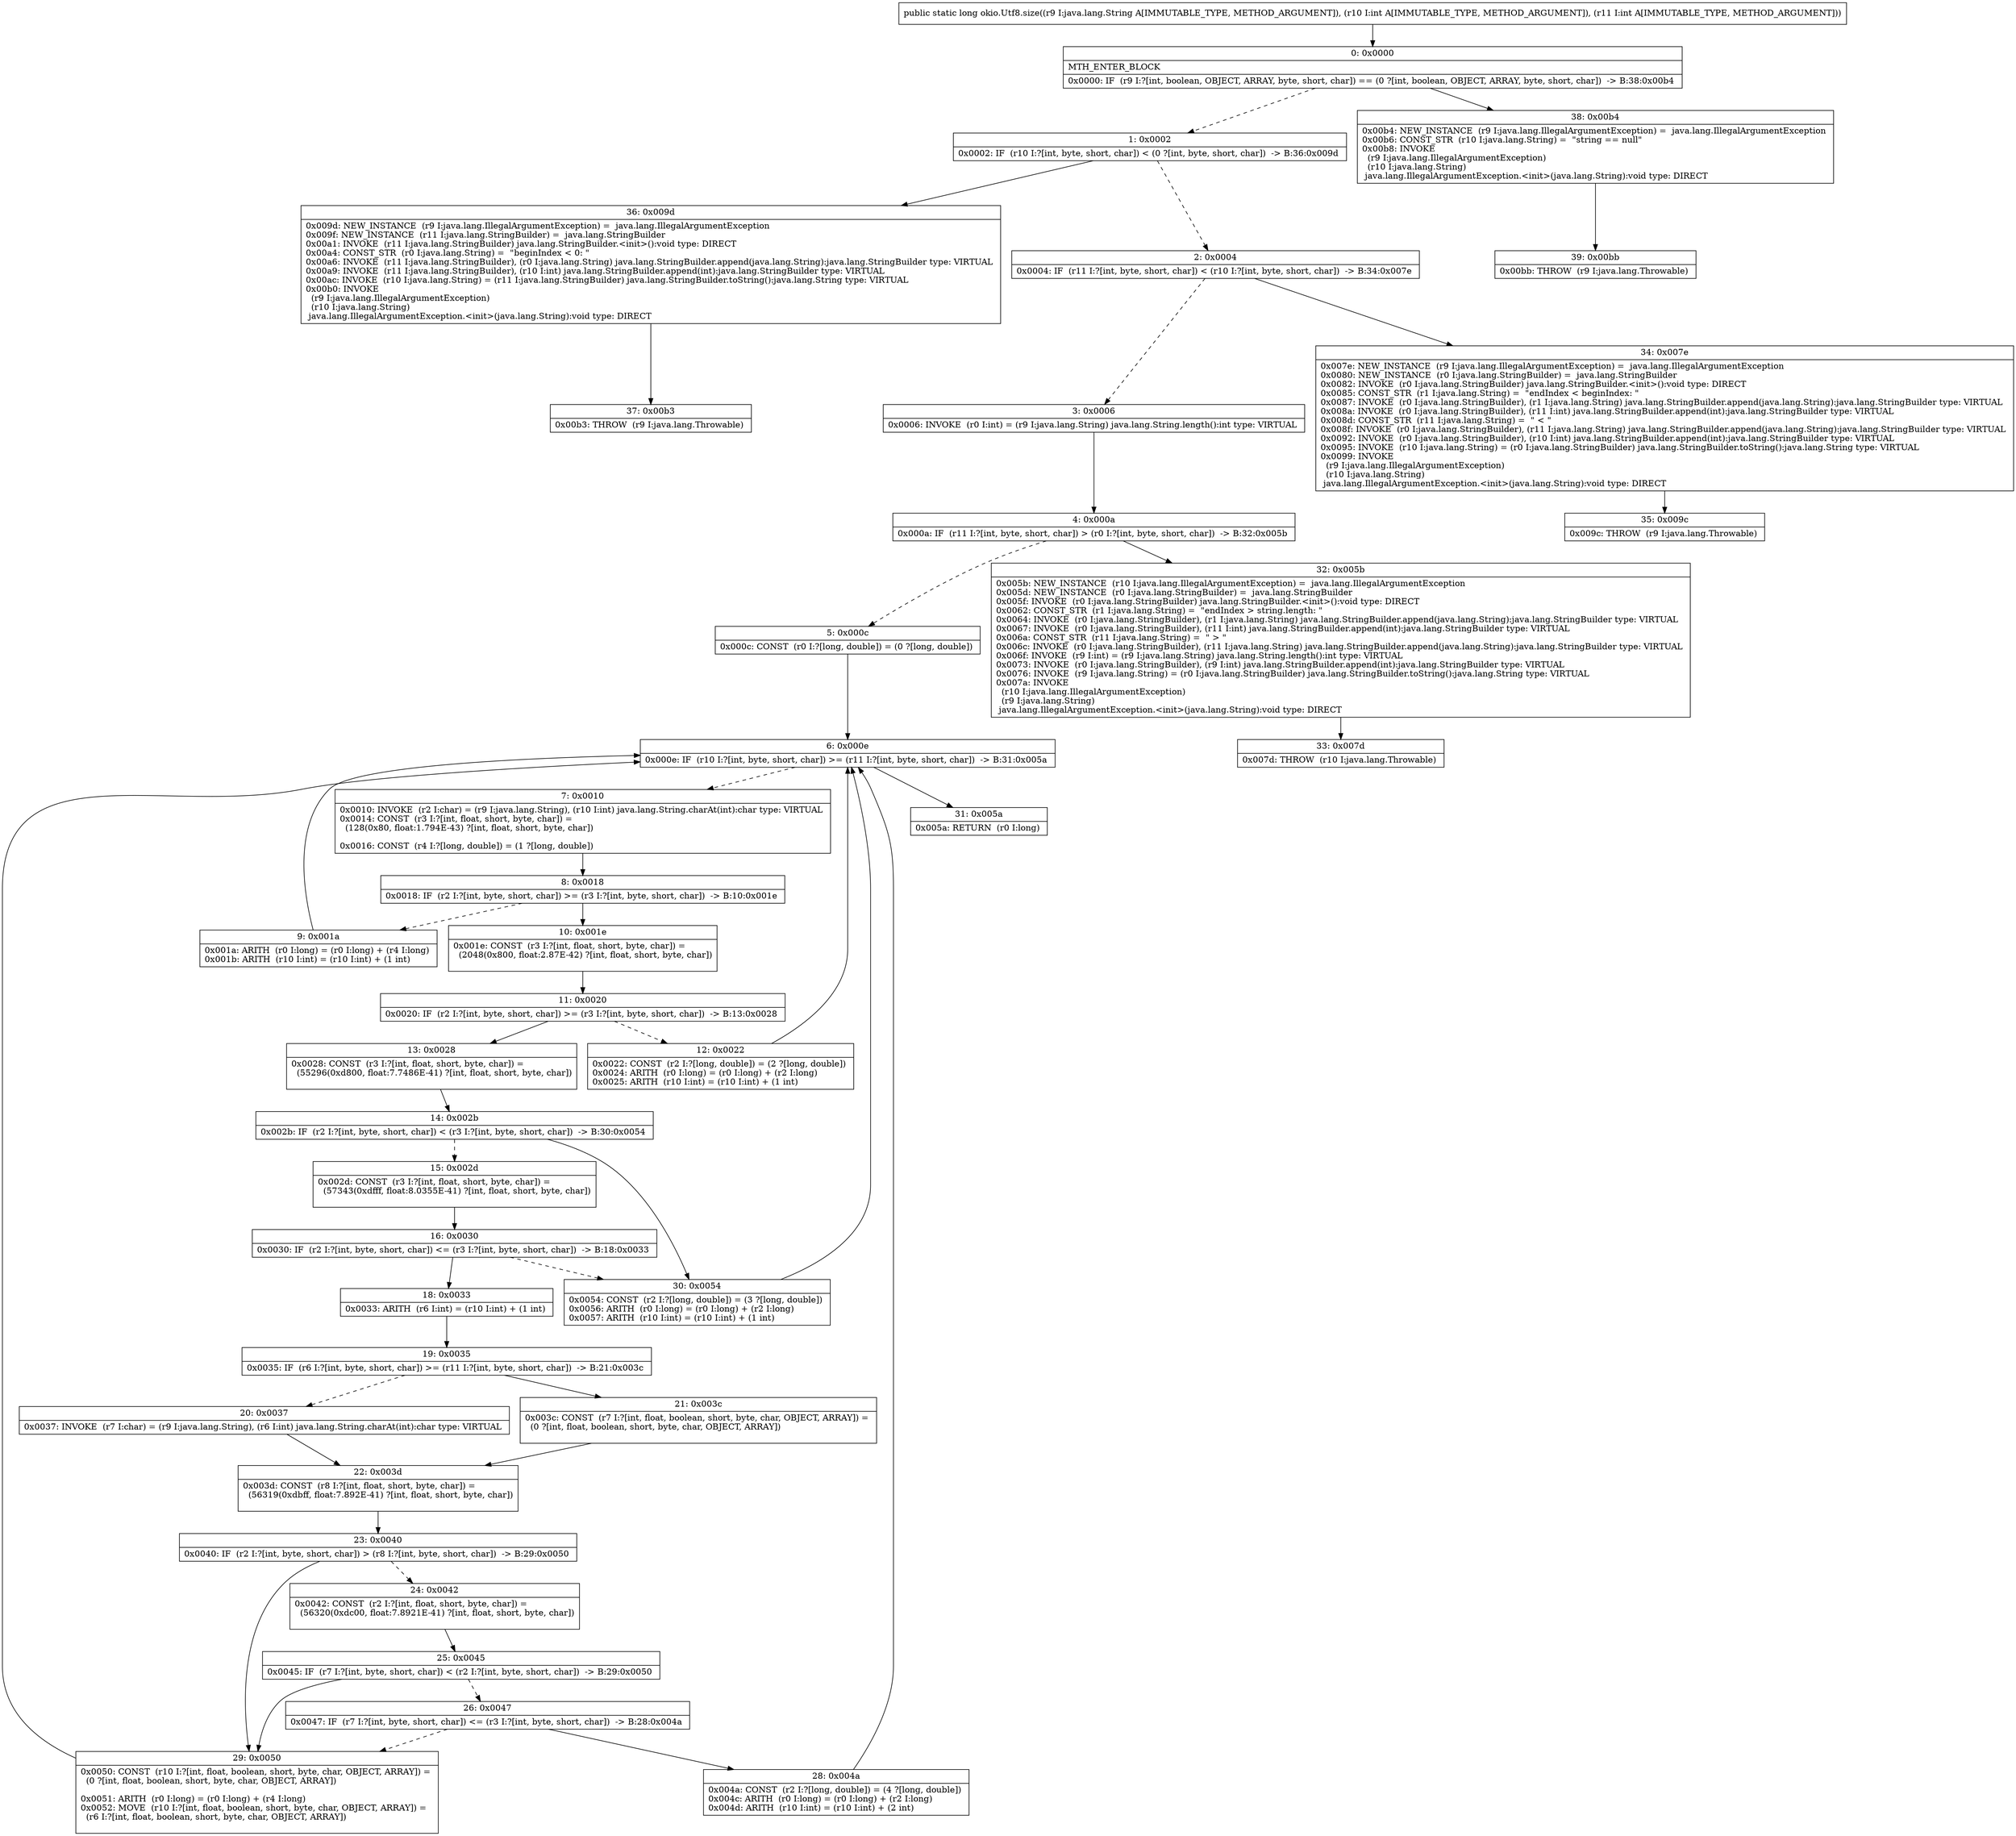 digraph "CFG forokio.Utf8.size(Ljava\/lang\/String;II)J" {
Node_0 [shape=record,label="{0\:\ 0x0000|MTH_ENTER_BLOCK\l|0x0000: IF  (r9 I:?[int, boolean, OBJECT, ARRAY, byte, short, char]) == (0 ?[int, boolean, OBJECT, ARRAY, byte, short, char])  \-\> B:38:0x00b4 \l}"];
Node_1 [shape=record,label="{1\:\ 0x0002|0x0002: IF  (r10 I:?[int, byte, short, char]) \< (0 ?[int, byte, short, char])  \-\> B:36:0x009d \l}"];
Node_2 [shape=record,label="{2\:\ 0x0004|0x0004: IF  (r11 I:?[int, byte, short, char]) \< (r10 I:?[int, byte, short, char])  \-\> B:34:0x007e \l}"];
Node_3 [shape=record,label="{3\:\ 0x0006|0x0006: INVOKE  (r0 I:int) = (r9 I:java.lang.String) java.lang.String.length():int type: VIRTUAL \l}"];
Node_4 [shape=record,label="{4\:\ 0x000a|0x000a: IF  (r11 I:?[int, byte, short, char]) \> (r0 I:?[int, byte, short, char])  \-\> B:32:0x005b \l}"];
Node_5 [shape=record,label="{5\:\ 0x000c|0x000c: CONST  (r0 I:?[long, double]) = (0 ?[long, double]) \l}"];
Node_6 [shape=record,label="{6\:\ 0x000e|0x000e: IF  (r10 I:?[int, byte, short, char]) \>= (r11 I:?[int, byte, short, char])  \-\> B:31:0x005a \l}"];
Node_7 [shape=record,label="{7\:\ 0x0010|0x0010: INVOKE  (r2 I:char) = (r9 I:java.lang.String), (r10 I:int) java.lang.String.charAt(int):char type: VIRTUAL \l0x0014: CONST  (r3 I:?[int, float, short, byte, char]) = \l  (128(0x80, float:1.794E\-43) ?[int, float, short, byte, char])\l \l0x0016: CONST  (r4 I:?[long, double]) = (1 ?[long, double]) \l}"];
Node_8 [shape=record,label="{8\:\ 0x0018|0x0018: IF  (r2 I:?[int, byte, short, char]) \>= (r3 I:?[int, byte, short, char])  \-\> B:10:0x001e \l}"];
Node_9 [shape=record,label="{9\:\ 0x001a|0x001a: ARITH  (r0 I:long) = (r0 I:long) + (r4 I:long) \l0x001b: ARITH  (r10 I:int) = (r10 I:int) + (1 int) \l}"];
Node_10 [shape=record,label="{10\:\ 0x001e|0x001e: CONST  (r3 I:?[int, float, short, byte, char]) = \l  (2048(0x800, float:2.87E\-42) ?[int, float, short, byte, char])\l \l}"];
Node_11 [shape=record,label="{11\:\ 0x0020|0x0020: IF  (r2 I:?[int, byte, short, char]) \>= (r3 I:?[int, byte, short, char])  \-\> B:13:0x0028 \l}"];
Node_12 [shape=record,label="{12\:\ 0x0022|0x0022: CONST  (r2 I:?[long, double]) = (2 ?[long, double]) \l0x0024: ARITH  (r0 I:long) = (r0 I:long) + (r2 I:long) \l0x0025: ARITH  (r10 I:int) = (r10 I:int) + (1 int) \l}"];
Node_13 [shape=record,label="{13\:\ 0x0028|0x0028: CONST  (r3 I:?[int, float, short, byte, char]) = \l  (55296(0xd800, float:7.7486E\-41) ?[int, float, short, byte, char])\l \l}"];
Node_14 [shape=record,label="{14\:\ 0x002b|0x002b: IF  (r2 I:?[int, byte, short, char]) \< (r3 I:?[int, byte, short, char])  \-\> B:30:0x0054 \l}"];
Node_15 [shape=record,label="{15\:\ 0x002d|0x002d: CONST  (r3 I:?[int, float, short, byte, char]) = \l  (57343(0xdfff, float:8.0355E\-41) ?[int, float, short, byte, char])\l \l}"];
Node_16 [shape=record,label="{16\:\ 0x0030|0x0030: IF  (r2 I:?[int, byte, short, char]) \<= (r3 I:?[int, byte, short, char])  \-\> B:18:0x0033 \l}"];
Node_18 [shape=record,label="{18\:\ 0x0033|0x0033: ARITH  (r6 I:int) = (r10 I:int) + (1 int) \l}"];
Node_19 [shape=record,label="{19\:\ 0x0035|0x0035: IF  (r6 I:?[int, byte, short, char]) \>= (r11 I:?[int, byte, short, char])  \-\> B:21:0x003c \l}"];
Node_20 [shape=record,label="{20\:\ 0x0037|0x0037: INVOKE  (r7 I:char) = (r9 I:java.lang.String), (r6 I:int) java.lang.String.charAt(int):char type: VIRTUAL \l}"];
Node_21 [shape=record,label="{21\:\ 0x003c|0x003c: CONST  (r7 I:?[int, float, boolean, short, byte, char, OBJECT, ARRAY]) = \l  (0 ?[int, float, boolean, short, byte, char, OBJECT, ARRAY])\l \l}"];
Node_22 [shape=record,label="{22\:\ 0x003d|0x003d: CONST  (r8 I:?[int, float, short, byte, char]) = \l  (56319(0xdbff, float:7.892E\-41) ?[int, float, short, byte, char])\l \l}"];
Node_23 [shape=record,label="{23\:\ 0x0040|0x0040: IF  (r2 I:?[int, byte, short, char]) \> (r8 I:?[int, byte, short, char])  \-\> B:29:0x0050 \l}"];
Node_24 [shape=record,label="{24\:\ 0x0042|0x0042: CONST  (r2 I:?[int, float, short, byte, char]) = \l  (56320(0xdc00, float:7.8921E\-41) ?[int, float, short, byte, char])\l \l}"];
Node_25 [shape=record,label="{25\:\ 0x0045|0x0045: IF  (r7 I:?[int, byte, short, char]) \< (r2 I:?[int, byte, short, char])  \-\> B:29:0x0050 \l}"];
Node_26 [shape=record,label="{26\:\ 0x0047|0x0047: IF  (r7 I:?[int, byte, short, char]) \<= (r3 I:?[int, byte, short, char])  \-\> B:28:0x004a \l}"];
Node_28 [shape=record,label="{28\:\ 0x004a|0x004a: CONST  (r2 I:?[long, double]) = (4 ?[long, double]) \l0x004c: ARITH  (r0 I:long) = (r0 I:long) + (r2 I:long) \l0x004d: ARITH  (r10 I:int) = (r10 I:int) + (2 int) \l}"];
Node_29 [shape=record,label="{29\:\ 0x0050|0x0050: CONST  (r10 I:?[int, float, boolean, short, byte, char, OBJECT, ARRAY]) = \l  (0 ?[int, float, boolean, short, byte, char, OBJECT, ARRAY])\l \l0x0051: ARITH  (r0 I:long) = (r0 I:long) + (r4 I:long) \l0x0052: MOVE  (r10 I:?[int, float, boolean, short, byte, char, OBJECT, ARRAY]) = \l  (r6 I:?[int, float, boolean, short, byte, char, OBJECT, ARRAY])\l \l}"];
Node_30 [shape=record,label="{30\:\ 0x0054|0x0054: CONST  (r2 I:?[long, double]) = (3 ?[long, double]) \l0x0056: ARITH  (r0 I:long) = (r0 I:long) + (r2 I:long) \l0x0057: ARITH  (r10 I:int) = (r10 I:int) + (1 int) \l}"];
Node_31 [shape=record,label="{31\:\ 0x005a|0x005a: RETURN  (r0 I:long) \l}"];
Node_32 [shape=record,label="{32\:\ 0x005b|0x005b: NEW_INSTANCE  (r10 I:java.lang.IllegalArgumentException) =  java.lang.IllegalArgumentException \l0x005d: NEW_INSTANCE  (r0 I:java.lang.StringBuilder) =  java.lang.StringBuilder \l0x005f: INVOKE  (r0 I:java.lang.StringBuilder) java.lang.StringBuilder.\<init\>():void type: DIRECT \l0x0062: CONST_STR  (r1 I:java.lang.String) =  \"endIndex \> string.length: \" \l0x0064: INVOKE  (r0 I:java.lang.StringBuilder), (r1 I:java.lang.String) java.lang.StringBuilder.append(java.lang.String):java.lang.StringBuilder type: VIRTUAL \l0x0067: INVOKE  (r0 I:java.lang.StringBuilder), (r11 I:int) java.lang.StringBuilder.append(int):java.lang.StringBuilder type: VIRTUAL \l0x006a: CONST_STR  (r11 I:java.lang.String) =  \" \> \" \l0x006c: INVOKE  (r0 I:java.lang.StringBuilder), (r11 I:java.lang.String) java.lang.StringBuilder.append(java.lang.String):java.lang.StringBuilder type: VIRTUAL \l0x006f: INVOKE  (r9 I:int) = (r9 I:java.lang.String) java.lang.String.length():int type: VIRTUAL \l0x0073: INVOKE  (r0 I:java.lang.StringBuilder), (r9 I:int) java.lang.StringBuilder.append(int):java.lang.StringBuilder type: VIRTUAL \l0x0076: INVOKE  (r9 I:java.lang.String) = (r0 I:java.lang.StringBuilder) java.lang.StringBuilder.toString():java.lang.String type: VIRTUAL \l0x007a: INVOKE  \l  (r10 I:java.lang.IllegalArgumentException)\l  (r9 I:java.lang.String)\l java.lang.IllegalArgumentException.\<init\>(java.lang.String):void type: DIRECT \l}"];
Node_33 [shape=record,label="{33\:\ 0x007d|0x007d: THROW  (r10 I:java.lang.Throwable) \l}"];
Node_34 [shape=record,label="{34\:\ 0x007e|0x007e: NEW_INSTANCE  (r9 I:java.lang.IllegalArgumentException) =  java.lang.IllegalArgumentException \l0x0080: NEW_INSTANCE  (r0 I:java.lang.StringBuilder) =  java.lang.StringBuilder \l0x0082: INVOKE  (r0 I:java.lang.StringBuilder) java.lang.StringBuilder.\<init\>():void type: DIRECT \l0x0085: CONST_STR  (r1 I:java.lang.String) =  \"endIndex \< beginIndex: \" \l0x0087: INVOKE  (r0 I:java.lang.StringBuilder), (r1 I:java.lang.String) java.lang.StringBuilder.append(java.lang.String):java.lang.StringBuilder type: VIRTUAL \l0x008a: INVOKE  (r0 I:java.lang.StringBuilder), (r11 I:int) java.lang.StringBuilder.append(int):java.lang.StringBuilder type: VIRTUAL \l0x008d: CONST_STR  (r11 I:java.lang.String) =  \" \< \" \l0x008f: INVOKE  (r0 I:java.lang.StringBuilder), (r11 I:java.lang.String) java.lang.StringBuilder.append(java.lang.String):java.lang.StringBuilder type: VIRTUAL \l0x0092: INVOKE  (r0 I:java.lang.StringBuilder), (r10 I:int) java.lang.StringBuilder.append(int):java.lang.StringBuilder type: VIRTUAL \l0x0095: INVOKE  (r10 I:java.lang.String) = (r0 I:java.lang.StringBuilder) java.lang.StringBuilder.toString():java.lang.String type: VIRTUAL \l0x0099: INVOKE  \l  (r9 I:java.lang.IllegalArgumentException)\l  (r10 I:java.lang.String)\l java.lang.IllegalArgumentException.\<init\>(java.lang.String):void type: DIRECT \l}"];
Node_35 [shape=record,label="{35\:\ 0x009c|0x009c: THROW  (r9 I:java.lang.Throwable) \l}"];
Node_36 [shape=record,label="{36\:\ 0x009d|0x009d: NEW_INSTANCE  (r9 I:java.lang.IllegalArgumentException) =  java.lang.IllegalArgumentException \l0x009f: NEW_INSTANCE  (r11 I:java.lang.StringBuilder) =  java.lang.StringBuilder \l0x00a1: INVOKE  (r11 I:java.lang.StringBuilder) java.lang.StringBuilder.\<init\>():void type: DIRECT \l0x00a4: CONST_STR  (r0 I:java.lang.String) =  \"beginIndex \< 0: \" \l0x00a6: INVOKE  (r11 I:java.lang.StringBuilder), (r0 I:java.lang.String) java.lang.StringBuilder.append(java.lang.String):java.lang.StringBuilder type: VIRTUAL \l0x00a9: INVOKE  (r11 I:java.lang.StringBuilder), (r10 I:int) java.lang.StringBuilder.append(int):java.lang.StringBuilder type: VIRTUAL \l0x00ac: INVOKE  (r10 I:java.lang.String) = (r11 I:java.lang.StringBuilder) java.lang.StringBuilder.toString():java.lang.String type: VIRTUAL \l0x00b0: INVOKE  \l  (r9 I:java.lang.IllegalArgumentException)\l  (r10 I:java.lang.String)\l java.lang.IllegalArgumentException.\<init\>(java.lang.String):void type: DIRECT \l}"];
Node_37 [shape=record,label="{37\:\ 0x00b3|0x00b3: THROW  (r9 I:java.lang.Throwable) \l}"];
Node_38 [shape=record,label="{38\:\ 0x00b4|0x00b4: NEW_INSTANCE  (r9 I:java.lang.IllegalArgumentException) =  java.lang.IllegalArgumentException \l0x00b6: CONST_STR  (r10 I:java.lang.String) =  \"string == null\" \l0x00b8: INVOKE  \l  (r9 I:java.lang.IllegalArgumentException)\l  (r10 I:java.lang.String)\l java.lang.IllegalArgumentException.\<init\>(java.lang.String):void type: DIRECT \l}"];
Node_39 [shape=record,label="{39\:\ 0x00bb|0x00bb: THROW  (r9 I:java.lang.Throwable) \l}"];
MethodNode[shape=record,label="{public static long okio.Utf8.size((r9 I:java.lang.String A[IMMUTABLE_TYPE, METHOD_ARGUMENT]), (r10 I:int A[IMMUTABLE_TYPE, METHOD_ARGUMENT]), (r11 I:int A[IMMUTABLE_TYPE, METHOD_ARGUMENT])) }"];
MethodNode -> Node_0;
Node_0 -> Node_1[style=dashed];
Node_0 -> Node_38;
Node_1 -> Node_2[style=dashed];
Node_1 -> Node_36;
Node_2 -> Node_3[style=dashed];
Node_2 -> Node_34;
Node_3 -> Node_4;
Node_4 -> Node_5[style=dashed];
Node_4 -> Node_32;
Node_5 -> Node_6;
Node_6 -> Node_7[style=dashed];
Node_6 -> Node_31;
Node_7 -> Node_8;
Node_8 -> Node_9[style=dashed];
Node_8 -> Node_10;
Node_9 -> Node_6;
Node_10 -> Node_11;
Node_11 -> Node_12[style=dashed];
Node_11 -> Node_13;
Node_12 -> Node_6;
Node_13 -> Node_14;
Node_14 -> Node_15[style=dashed];
Node_14 -> Node_30;
Node_15 -> Node_16;
Node_16 -> Node_18;
Node_16 -> Node_30[style=dashed];
Node_18 -> Node_19;
Node_19 -> Node_20[style=dashed];
Node_19 -> Node_21;
Node_20 -> Node_22;
Node_21 -> Node_22;
Node_22 -> Node_23;
Node_23 -> Node_24[style=dashed];
Node_23 -> Node_29;
Node_24 -> Node_25;
Node_25 -> Node_26[style=dashed];
Node_25 -> Node_29;
Node_26 -> Node_28;
Node_26 -> Node_29[style=dashed];
Node_28 -> Node_6;
Node_29 -> Node_6;
Node_30 -> Node_6;
Node_32 -> Node_33;
Node_34 -> Node_35;
Node_36 -> Node_37;
Node_38 -> Node_39;
}

